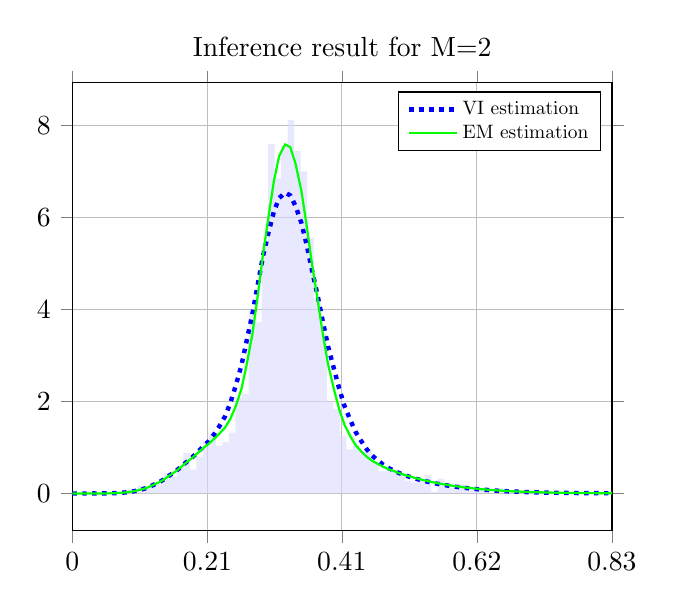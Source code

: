 \begin{tikzpicture}
\begin{axis}[legend style={nodes={scale=0.7, transform shape}}, legend cell align={left}, title={Inference result for M=2}, yticklabel style={/pgf/number format/fixed,
            /pgf/number format/precision=3}, grid={major}, yminorgrids={true}, tick align={outside}, xtick={0.0,0.207,0.413,0.62,0.827}, xmin={0.0}, xmax={0.827}, scaled y ticks={false}]
    \addplot[ybar interval, fill={blue!15}, forget plot, opacity={0.6}, draw={none}, bar width={5.0e-6}]
        table[row sep={\\}]
        {
            \\
            0.08  0.08  \\
            0.09  0.0  \\
            0.1  0.16  \\
            0.11  0.12  \\
            0.12  0.24  \\
            0.13  0.2  \\
            0.14  0.44  \\
            0.15  0.36  \\
            0.16  0.56  \\
            0.17  0.88  \\
            0.18  0.52  \\
            0.19  0.8  \\
            0.2  1.12  \\
            0.21  1.32  \\
            0.22  1.04  \\
            0.23  1.12  \\
            0.24  1.32  \\
            0.25  2.08  \\
            0.26  2.16  \\
            0.27  3.96  \\
            0.28  3.72  \\
            0.29  5.36  \\
            0.3  7.6  \\
            0.31  6.84  \\
            0.32  7.56  \\
            0.33  8.12  \\
            0.34  7.44  \\
            0.35  7.0  \\
            0.36  5.56  \\
            0.37  4.24  \\
            0.38  3.48  \\
            0.39  2.0  \\
            0.4  1.84  \\
            0.41  1.24  \\
            0.42  0.96  \\
            0.43  1.04  \\
            0.44  0.92  \\
            0.45  0.96  \\
            0.46  0.68  \\
            0.47  0.48  \\
            0.48  0.56  \\
            0.49  0.52  \\
            0.5  0.44  \\
            0.51  0.28  \\
            0.52  0.24  \\
            0.53  0.32  \\
            0.54  0.4  \\
            0.55  0.04  \\
            0.56  0.32  \\
            0.57  0.2  \\
            0.58  0.12  \\
            0.59  0.2  \\
            0.6  0.16  \\
            0.61  0.08  \\
            0.62  0.08  \\
            0.63  0.12  \\
            0.64  0.0  \\
            0.65  0.12  \\
            0.66  0.04  \\
            0.67  0.04  \\
            0.68  0.0  \\
            0.69  0.04  \\
            0.7  0.04  \\
            0.71  0.04  \\
            0.72  0.0  \\
            0.73  0.0  \\
            0.74  0.04  \\
            0.75  0.0  \\
            0.76  0.0  \\
            0.77  0.0  \\
            0.78  0.0  \\
            0.79  0.0  \\
            0.8  0.0  \\
            0.81  0.0  \\
            0.82  0.04  \\
            0.83  0.0  \\
        }
        ;
    \addplot[style={{ultra thick, dotted}}, color={blue}]
        table[row sep={\\}]
        {
            \\
            0.0  0.0  \\
            0.008  3.223e-9  \\
            0.017  5.56e-7  \\
            0.025  1.032e-5  \\
            0.033  7.689e-5  \\
            0.042  0.0  \\
            0.05  0.001  \\
            0.058  0.003  \\
            0.067  0.007  \\
            0.075  0.014  \\
            0.083  0.025  \\
            0.092  0.042  \\
            0.1  0.065  \\
            0.109  0.097  \\
            0.117  0.139  \\
            0.125  0.19  \\
            0.134  0.251  \\
            0.142  0.322  \\
            0.15  0.402  \\
            0.159  0.49  \\
            0.167  0.584  \\
            0.175  0.684  \\
            0.184  0.789  \\
            0.192  0.897  \\
            0.2  1.011  \\
            0.209  1.136  \\
            0.217  1.279  \\
            0.225  1.453  \\
            0.234  1.674  \\
            0.242  1.959  \\
            0.25  2.324  \\
            0.259  2.775  \\
            0.267  3.307  \\
            0.276  3.904  \\
            0.284  4.53  \\
            0.292  5.143  \\
            0.301  5.693  \\
            0.309  6.131  \\
            0.317  6.421  \\
            0.326  6.538  \\
            0.334  6.478  \\
            0.342  6.251  \\
            0.351  5.883  \\
            0.359  5.408  \\
            0.367  4.867  \\
            0.376  4.297  \\
            0.384  3.731  \\
            0.392  3.195  \\
            0.401  2.706  \\
            0.409  2.276  \\
            0.417  1.906  \\
            0.426  1.597  \\
            0.434  1.341  \\
            0.443  1.133  \\
            0.451  0.965  \\
            0.459  0.83  \\
            0.468  0.72  \\
            0.476  0.631  \\
            0.484  0.557  \\
            0.493  0.495  \\
            0.501  0.443  \\
            0.509  0.397  \\
            0.518  0.357  \\
            0.526  0.322  \\
            0.534  0.29  \\
            0.543  0.261  \\
            0.551  0.235  \\
            0.559  0.211  \\
            0.568  0.19  \\
            0.576  0.17  \\
            0.584  0.152  \\
            0.593  0.136  \\
            0.601  0.122  \\
            0.61  0.109  \\
            0.618  0.097  \\
            0.626  0.086  \\
            0.635  0.077  \\
            0.643  0.068  \\
            0.651  0.06  \\
            0.66  0.053  \\
            0.668  0.047  \\
            0.676  0.042  \\
            0.685  0.037  \\
            0.693  0.032  \\
            0.701  0.028  \\
            0.71  0.025  \\
            0.718  0.022  \\
            0.726  0.019  \\
            0.735  0.017  \\
            0.743  0.015  \\
            0.751  0.013  \\
            0.76  0.011  \\
            0.768  0.01  \\
            0.777  0.009  \\
            0.785  0.007  \\
            0.793  0.006  \\
            0.802  0.006  \\
            0.81  0.005  \\
            0.818  0.004  \\
            0.827  0.004  \\
        }
        ;
    \addlegendentry {VI estimation}
    \addplot[style={{thick, solid}}, color={green}]
        table[row sep={\\}]
        {
            \\
            0.0  0.0  \\
            0.008  4.422e-9  \\
            0.017  6.95e-7  \\
            0.025  1.224e-5  \\
            0.033  8.802e-5  \\
            0.042  0.0  \\
            0.05  0.001  \\
            0.058  0.003  \\
            0.067  0.007  \\
            0.075  0.014  \\
            0.083  0.026  \\
            0.092  0.043  \\
            0.1  0.067  \\
            0.109  0.099  \\
            0.117  0.14  \\
            0.125  0.191  \\
            0.134  0.251  \\
            0.142  0.321  \\
            0.15  0.4  \\
            0.159  0.486  \\
            0.167  0.579  \\
            0.175  0.676  \\
            0.184  0.776  \\
            0.192  0.878  \\
            0.2  0.979  \\
            0.209  1.08  \\
            0.217  1.183  \\
            0.225  1.295  \\
            0.234  1.432  \\
            0.242  1.616  \\
            0.25  1.881  \\
            0.259  2.261  \\
            0.267  2.787  \\
            0.276  3.468  \\
            0.284  4.282  \\
            0.292  5.171  \\
            0.301  6.045  \\
            0.309  6.799  \\
            0.317  7.336  \\
            0.326  7.586  \\
            0.334  7.525  \\
            0.342  7.17  \\
            0.351  6.579  \\
            0.359  5.833  \\
            0.367  5.016  \\
            0.376  4.204  \\
            0.384  3.454  \\
            0.392  2.802  \\
            0.401  2.261  \\
            0.409  1.83  \\
            0.417  1.496  \\
            0.426  1.243  \\
            0.434  1.053  \\
            0.443  0.91  \\
            0.451  0.8  \\
            0.459  0.714  \\
            0.468  0.643  \\
            0.476  0.583  \\
            0.484  0.531  \\
            0.493  0.485  \\
            0.501  0.442  \\
            0.509  0.403  \\
            0.518  0.368  \\
            0.526  0.334  \\
            0.534  0.304  \\
            0.543  0.275  \\
            0.551  0.249  \\
            0.559  0.225  \\
            0.568  0.203  \\
            0.576  0.183  \\
            0.584  0.164  \\
            0.593  0.148  \\
            0.601  0.132  \\
            0.61  0.118  \\
            0.618  0.106  \\
            0.626  0.094  \\
            0.635  0.084  \\
            0.643  0.075  \\
            0.651  0.067  \\
            0.66  0.059  \\
            0.668  0.052  \\
            0.676  0.046  \\
            0.685  0.041  \\
            0.693  0.036  \\
            0.701  0.032  \\
            0.71  0.028  \\
            0.718  0.025  \\
            0.726  0.022  \\
            0.735  0.019  \\
            0.743  0.017  \\
            0.751  0.015  \\
            0.76  0.013  \\
            0.768  0.011  \\
            0.777  0.01  \\
            0.785  0.009  \\
            0.793  0.008  \\
            0.802  0.007  \\
            0.81  0.006  \\
            0.818  0.005  \\
            0.827  0.004  \\
        }
        ;
    \addlegendentry {EM estimation}
\end{axis}
\end{tikzpicture}
